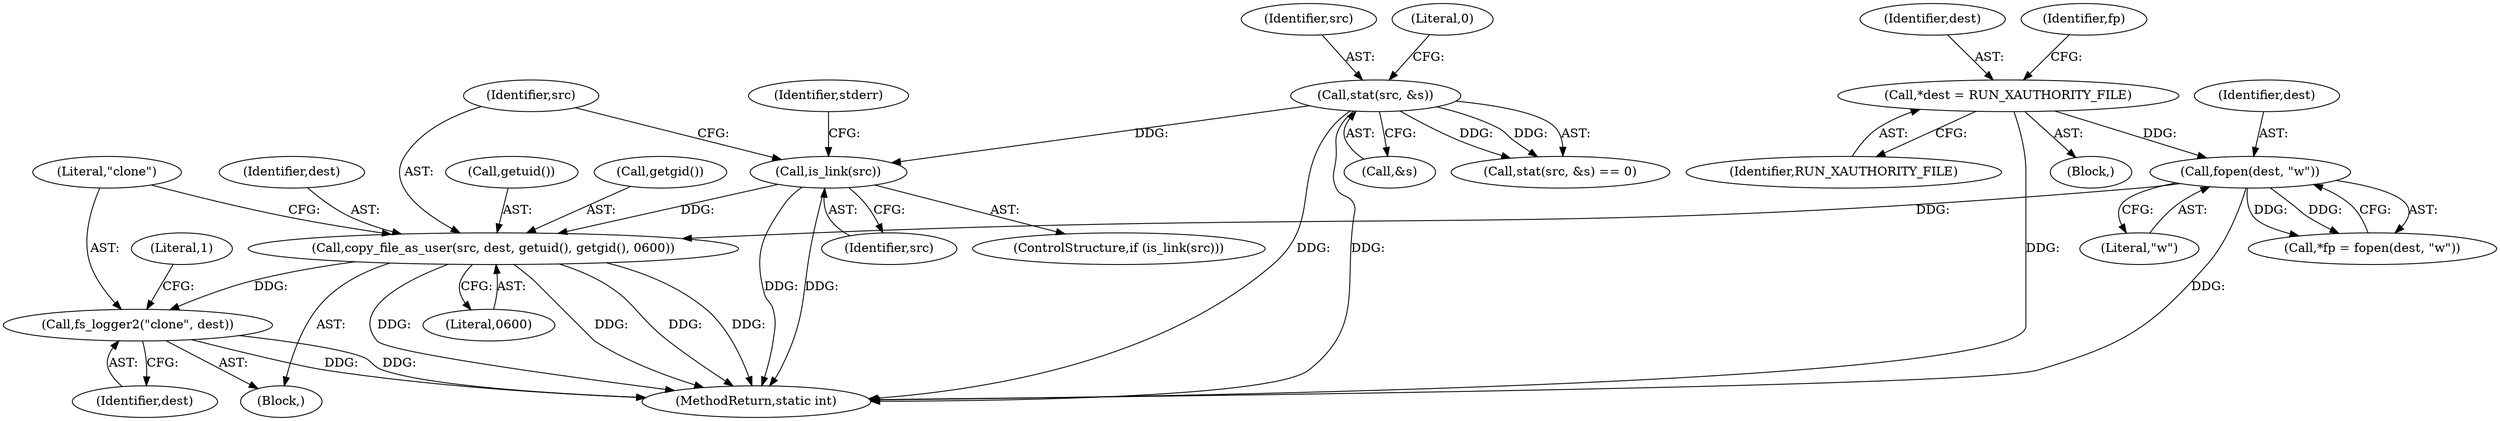 digraph "0_firejail_38d418505e9ee2d326557e5639e8da49c298858f_1@API" {
"1000161" [label="(Call,copy_file_as_user(src, dest, getuid(), getgid(), 0600))"];
"1000153" [label="(Call,is_link(src))"];
"1000146" [label="(Call,stat(src, &s))"];
"1000114" [label="(Call,fopen(dest, \"w\"))"];
"1000108" [label="(Call,*dest = RUN_XAUTHORITY_FILE)"];
"1000167" [label="(Call,fs_logger2(\"clone\", dest))"];
"1000166" [label="(Literal,0600)"];
"1000151" [label="(Block,)"];
"1000167" [label="(Call,fs_logger2(\"clone\", dest))"];
"1000157" [label="(Identifier,stderr)"];
"1000104" [label="(Block,)"];
"1000109" [label="(Identifier,dest)"];
"1000171" [label="(Literal,1)"];
"1000165" [label="(Call,getgid())"];
"1000110" [label="(Identifier,RUN_XAUTHORITY_FILE)"];
"1000113" [label="(Identifier,fp)"];
"1000161" [label="(Call,copy_file_as_user(src, dest, getuid(), getgid(), 0600))"];
"1000164" [label="(Call,getuid())"];
"1000148" [label="(Call,&s)"];
"1000147" [label="(Identifier,src)"];
"1000108" [label="(Call,*dest = RUN_XAUTHORITY_FILE)"];
"1000169" [label="(Identifier,dest)"];
"1000146" [label="(Call,stat(src, &s))"];
"1000153" [label="(Call,is_link(src))"];
"1000162" [label="(Identifier,src)"];
"1000112" [label="(Call,*fp = fopen(dest, \"w\"))"];
"1000168" [label="(Literal,\"clone\")"];
"1000163" [label="(Identifier,dest)"];
"1000116" [label="(Literal,\"w\")"];
"1000154" [label="(Identifier,src)"];
"1000115" [label="(Identifier,dest)"];
"1000174" [label="(MethodReturn,static int)"];
"1000114" [label="(Call,fopen(dest, \"w\"))"];
"1000152" [label="(ControlStructure,if (is_link(src)))"];
"1000145" [label="(Call,stat(src, &s) == 0)"];
"1000150" [label="(Literal,0)"];
"1000161" -> "1000151"  [label="AST: "];
"1000161" -> "1000166"  [label="CFG: "];
"1000162" -> "1000161"  [label="AST: "];
"1000163" -> "1000161"  [label="AST: "];
"1000164" -> "1000161"  [label="AST: "];
"1000165" -> "1000161"  [label="AST: "];
"1000166" -> "1000161"  [label="AST: "];
"1000168" -> "1000161"  [label="CFG: "];
"1000161" -> "1000174"  [label="DDG: "];
"1000161" -> "1000174"  [label="DDG: "];
"1000161" -> "1000174"  [label="DDG: "];
"1000161" -> "1000174"  [label="DDG: "];
"1000153" -> "1000161"  [label="DDG: "];
"1000114" -> "1000161"  [label="DDG: "];
"1000161" -> "1000167"  [label="DDG: "];
"1000153" -> "1000152"  [label="AST: "];
"1000153" -> "1000154"  [label="CFG: "];
"1000154" -> "1000153"  [label="AST: "];
"1000157" -> "1000153"  [label="CFG: "];
"1000162" -> "1000153"  [label="CFG: "];
"1000153" -> "1000174"  [label="DDG: "];
"1000153" -> "1000174"  [label="DDG: "];
"1000146" -> "1000153"  [label="DDG: "];
"1000146" -> "1000145"  [label="AST: "];
"1000146" -> "1000148"  [label="CFG: "];
"1000147" -> "1000146"  [label="AST: "];
"1000148" -> "1000146"  [label="AST: "];
"1000150" -> "1000146"  [label="CFG: "];
"1000146" -> "1000174"  [label="DDG: "];
"1000146" -> "1000174"  [label="DDG: "];
"1000146" -> "1000145"  [label="DDG: "];
"1000146" -> "1000145"  [label="DDG: "];
"1000114" -> "1000112"  [label="AST: "];
"1000114" -> "1000116"  [label="CFG: "];
"1000115" -> "1000114"  [label="AST: "];
"1000116" -> "1000114"  [label="AST: "];
"1000112" -> "1000114"  [label="CFG: "];
"1000114" -> "1000174"  [label="DDG: "];
"1000114" -> "1000112"  [label="DDG: "];
"1000114" -> "1000112"  [label="DDG: "];
"1000108" -> "1000114"  [label="DDG: "];
"1000108" -> "1000104"  [label="AST: "];
"1000108" -> "1000110"  [label="CFG: "];
"1000109" -> "1000108"  [label="AST: "];
"1000110" -> "1000108"  [label="AST: "];
"1000113" -> "1000108"  [label="CFG: "];
"1000108" -> "1000174"  [label="DDG: "];
"1000167" -> "1000151"  [label="AST: "];
"1000167" -> "1000169"  [label="CFG: "];
"1000168" -> "1000167"  [label="AST: "];
"1000169" -> "1000167"  [label="AST: "];
"1000171" -> "1000167"  [label="CFG: "];
"1000167" -> "1000174"  [label="DDG: "];
"1000167" -> "1000174"  [label="DDG: "];
}
